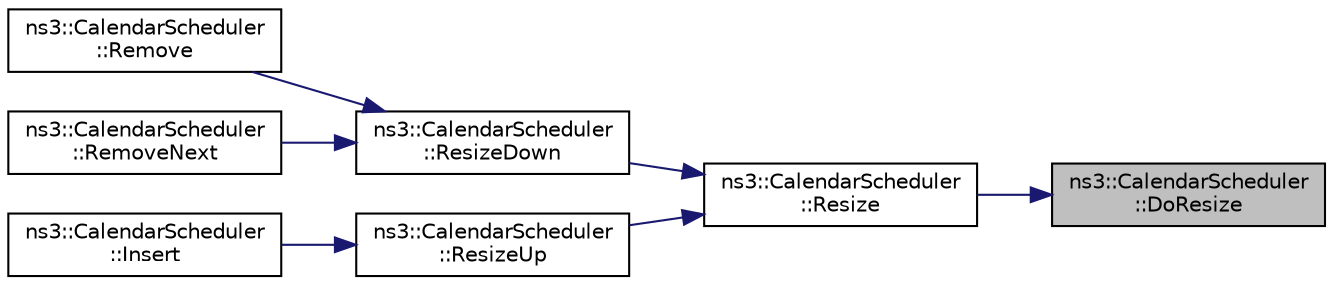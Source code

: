 digraph "ns3::CalendarScheduler::DoResize"
{
 // LATEX_PDF_SIZE
  edge [fontname="Helvetica",fontsize="10",labelfontname="Helvetica",labelfontsize="10"];
  node [fontname="Helvetica",fontsize="10",shape=record];
  rankdir="RL";
  Node1 [label="ns3::CalendarScheduler\l::DoResize",height=0.2,width=0.4,color="black", fillcolor="grey75", style="filled", fontcolor="black",tooltip="Resize the number of buckets and width."];
  Node1 -> Node2 [dir="back",color="midnightblue",fontsize="10",style="solid",fontname="Helvetica"];
  Node2 [label="ns3::CalendarScheduler\l::Resize",height=0.2,width=0.4,color="black", fillcolor="white", style="filled",URL="$classns3_1_1_calendar_scheduler.html#ab626f95ab5482e5e6e2a9d5f74363d6c",tooltip="Resize to a new number of buckets, with automatically computed width."];
  Node2 -> Node3 [dir="back",color="midnightblue",fontsize="10",style="solid",fontname="Helvetica"];
  Node3 [label="ns3::CalendarScheduler\l::ResizeDown",height=0.2,width=0.4,color="black", fillcolor="white", style="filled",URL="$classns3_1_1_calendar_scheduler.html#ad177bb1ae48629ed93d2ffc55aa52312",tooltip="Halve the number of buckets if necessary."];
  Node3 -> Node4 [dir="back",color="midnightblue",fontsize="10",style="solid",fontname="Helvetica"];
  Node4 [label="ns3::CalendarScheduler\l::Remove",height=0.2,width=0.4,color="black", fillcolor="white", style="filled",URL="$classns3_1_1_calendar_scheduler.html#aee9db8a165f257bc94b51ffedc9b98d8",tooltip="Remove a specific event from the event list."];
  Node3 -> Node5 [dir="back",color="midnightblue",fontsize="10",style="solid",fontname="Helvetica"];
  Node5 [label="ns3::CalendarScheduler\l::RemoveNext",height=0.2,width=0.4,color="black", fillcolor="white", style="filled",URL="$classns3_1_1_calendar_scheduler.html#ad86df04ee956851c73dfcc38d0fb3ac6",tooltip="Remove the earliest event from the event list."];
  Node2 -> Node6 [dir="back",color="midnightblue",fontsize="10",style="solid",fontname="Helvetica"];
  Node6 [label="ns3::CalendarScheduler\l::ResizeUp",height=0.2,width=0.4,color="black", fillcolor="white", style="filled",URL="$classns3_1_1_calendar_scheduler.html#a6ad5ca9624349ac1a4a3ce565333385f",tooltip="Double the number of buckets if necessary."];
  Node6 -> Node7 [dir="back",color="midnightblue",fontsize="10",style="solid",fontname="Helvetica"];
  Node7 [label="ns3::CalendarScheduler\l::Insert",height=0.2,width=0.4,color="black", fillcolor="white", style="filled",URL="$classns3_1_1_calendar_scheduler.html#aaf70c05e7468c8c232d4a309ce7c52c3",tooltip="Insert a new Event in the schedule."];
}
